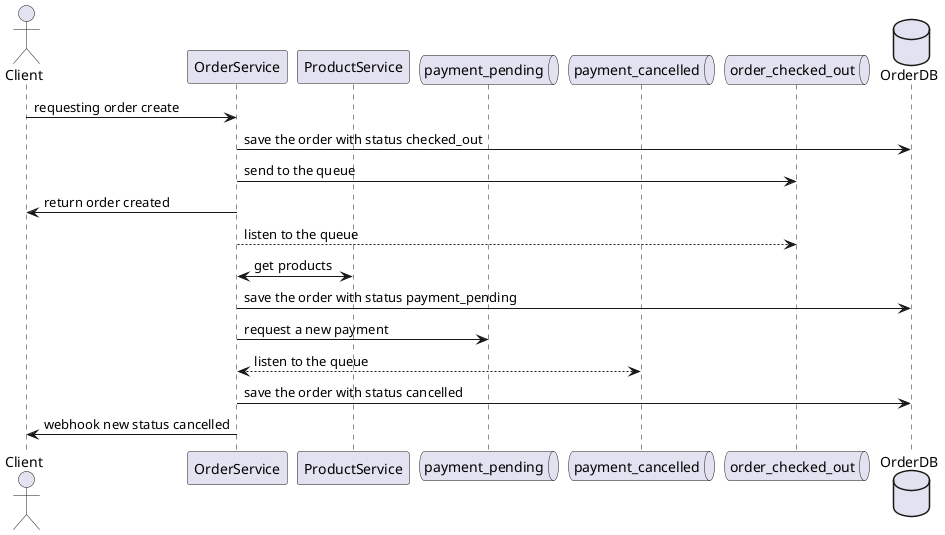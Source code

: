 @startuml

actor           Client              as client
participant     OrderService        as ordersvc
participant     ProductService      as productsvc
queue           payment_pending     as paymentpending
queue           payment_cancelled   as paymentcancelled
queue           order_checked_out   as orderchecked
database        OrderDB             as orderDB

client -> ordersvc : requesting order create
ordersvc -> orderDB : save the order with status checked_out
ordersvc -> orderchecked : send to the queue
ordersvc -> client : return order created
ordersvc --> orderchecked : listen to the queue
ordersvc <-> productsvc : get products
ordersvc -> orderDB : save the order with status payment_pending
ordersvc -> paymentpending : request a new payment
ordersvc <--> paymentcancelled : listen to the queue
ordersvc -> orderDB : save the order with status cancelled
ordersvc -> client : webhook new status cancelled

@enduml